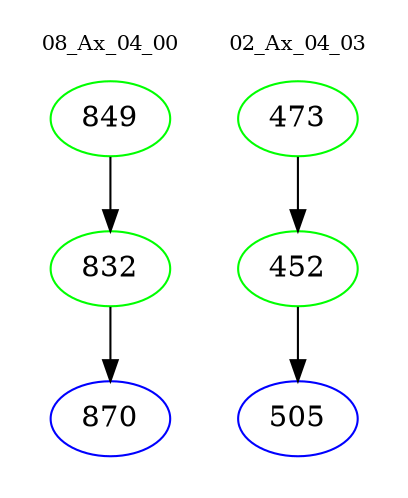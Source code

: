 digraph{
subgraph cluster_0 {
color = white
label = "08_Ax_04_00";
fontsize=10;
T0_849 [label="849", color="green"]
T0_849 -> T0_832 [color="black"]
T0_832 [label="832", color="green"]
T0_832 -> T0_870 [color="black"]
T0_870 [label="870", color="blue"]
}
subgraph cluster_1 {
color = white
label = "02_Ax_04_03";
fontsize=10;
T1_473 [label="473", color="green"]
T1_473 -> T1_452 [color="black"]
T1_452 [label="452", color="green"]
T1_452 -> T1_505 [color="black"]
T1_505 [label="505", color="blue"]
}
}
